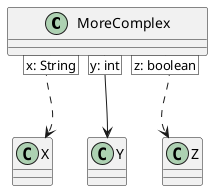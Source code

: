 {
  "sha1": "1zixgtkcb98akejs969bbc6omsz5n47",
  "insertion": {
    "when": "2024-05-30T20:48:19.862Z",
    "url": "https://github.com/plantuml/plantuml/issues/1467",
    "user": "plantuml@gmail.com"
  }
}
@startuml
    MoreComplex [x: String] ..> X
    MoreComplex [y: int] --> Y
    MoreComplex [z: boolean] ..> Z
@enduml
